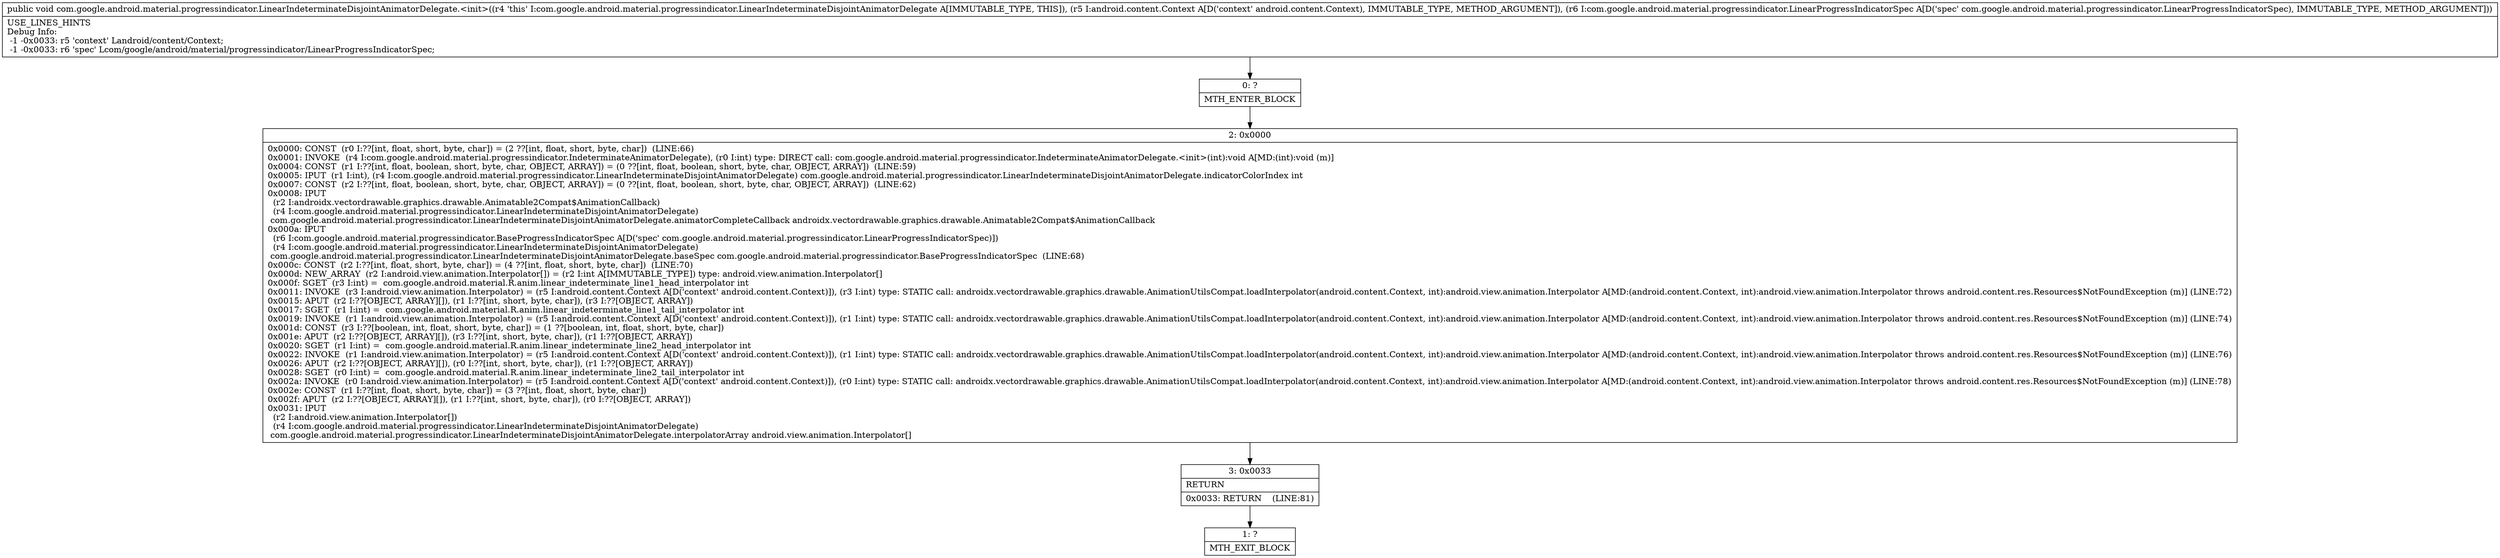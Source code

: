 digraph "CFG forcom.google.android.material.progressindicator.LinearIndeterminateDisjointAnimatorDelegate.\<init\>(Landroid\/content\/Context;Lcom\/google\/android\/material\/progressindicator\/LinearProgressIndicatorSpec;)V" {
Node_0 [shape=record,label="{0\:\ ?|MTH_ENTER_BLOCK\l}"];
Node_2 [shape=record,label="{2\:\ 0x0000|0x0000: CONST  (r0 I:??[int, float, short, byte, char]) = (2 ??[int, float, short, byte, char])  (LINE:66)\l0x0001: INVOKE  (r4 I:com.google.android.material.progressindicator.IndeterminateAnimatorDelegate), (r0 I:int) type: DIRECT call: com.google.android.material.progressindicator.IndeterminateAnimatorDelegate.\<init\>(int):void A[MD:(int):void (m)]\l0x0004: CONST  (r1 I:??[int, float, boolean, short, byte, char, OBJECT, ARRAY]) = (0 ??[int, float, boolean, short, byte, char, OBJECT, ARRAY])  (LINE:59)\l0x0005: IPUT  (r1 I:int), (r4 I:com.google.android.material.progressindicator.LinearIndeterminateDisjointAnimatorDelegate) com.google.android.material.progressindicator.LinearIndeterminateDisjointAnimatorDelegate.indicatorColorIndex int \l0x0007: CONST  (r2 I:??[int, float, boolean, short, byte, char, OBJECT, ARRAY]) = (0 ??[int, float, boolean, short, byte, char, OBJECT, ARRAY])  (LINE:62)\l0x0008: IPUT  \l  (r2 I:androidx.vectordrawable.graphics.drawable.Animatable2Compat$AnimationCallback)\l  (r4 I:com.google.android.material.progressindicator.LinearIndeterminateDisjointAnimatorDelegate)\l com.google.android.material.progressindicator.LinearIndeterminateDisjointAnimatorDelegate.animatorCompleteCallback androidx.vectordrawable.graphics.drawable.Animatable2Compat$AnimationCallback \l0x000a: IPUT  \l  (r6 I:com.google.android.material.progressindicator.BaseProgressIndicatorSpec A[D('spec' com.google.android.material.progressindicator.LinearProgressIndicatorSpec)])\l  (r4 I:com.google.android.material.progressindicator.LinearIndeterminateDisjointAnimatorDelegate)\l com.google.android.material.progressindicator.LinearIndeterminateDisjointAnimatorDelegate.baseSpec com.google.android.material.progressindicator.BaseProgressIndicatorSpec  (LINE:68)\l0x000c: CONST  (r2 I:??[int, float, short, byte, char]) = (4 ??[int, float, short, byte, char])  (LINE:70)\l0x000d: NEW_ARRAY  (r2 I:android.view.animation.Interpolator[]) = (r2 I:int A[IMMUTABLE_TYPE]) type: android.view.animation.Interpolator[] \l0x000f: SGET  (r3 I:int) =  com.google.android.material.R.anim.linear_indeterminate_line1_head_interpolator int \l0x0011: INVOKE  (r3 I:android.view.animation.Interpolator) = (r5 I:android.content.Context A[D('context' android.content.Context)]), (r3 I:int) type: STATIC call: androidx.vectordrawable.graphics.drawable.AnimationUtilsCompat.loadInterpolator(android.content.Context, int):android.view.animation.Interpolator A[MD:(android.content.Context, int):android.view.animation.Interpolator throws android.content.res.Resources$NotFoundException (m)] (LINE:72)\l0x0015: APUT  (r2 I:??[OBJECT, ARRAY][]), (r1 I:??[int, short, byte, char]), (r3 I:??[OBJECT, ARRAY]) \l0x0017: SGET  (r1 I:int) =  com.google.android.material.R.anim.linear_indeterminate_line1_tail_interpolator int \l0x0019: INVOKE  (r1 I:android.view.animation.Interpolator) = (r5 I:android.content.Context A[D('context' android.content.Context)]), (r1 I:int) type: STATIC call: androidx.vectordrawable.graphics.drawable.AnimationUtilsCompat.loadInterpolator(android.content.Context, int):android.view.animation.Interpolator A[MD:(android.content.Context, int):android.view.animation.Interpolator throws android.content.res.Resources$NotFoundException (m)] (LINE:74)\l0x001d: CONST  (r3 I:??[boolean, int, float, short, byte, char]) = (1 ??[boolean, int, float, short, byte, char]) \l0x001e: APUT  (r2 I:??[OBJECT, ARRAY][]), (r3 I:??[int, short, byte, char]), (r1 I:??[OBJECT, ARRAY]) \l0x0020: SGET  (r1 I:int) =  com.google.android.material.R.anim.linear_indeterminate_line2_head_interpolator int \l0x0022: INVOKE  (r1 I:android.view.animation.Interpolator) = (r5 I:android.content.Context A[D('context' android.content.Context)]), (r1 I:int) type: STATIC call: androidx.vectordrawable.graphics.drawable.AnimationUtilsCompat.loadInterpolator(android.content.Context, int):android.view.animation.Interpolator A[MD:(android.content.Context, int):android.view.animation.Interpolator throws android.content.res.Resources$NotFoundException (m)] (LINE:76)\l0x0026: APUT  (r2 I:??[OBJECT, ARRAY][]), (r0 I:??[int, short, byte, char]), (r1 I:??[OBJECT, ARRAY]) \l0x0028: SGET  (r0 I:int) =  com.google.android.material.R.anim.linear_indeterminate_line2_tail_interpolator int \l0x002a: INVOKE  (r0 I:android.view.animation.Interpolator) = (r5 I:android.content.Context A[D('context' android.content.Context)]), (r0 I:int) type: STATIC call: androidx.vectordrawable.graphics.drawable.AnimationUtilsCompat.loadInterpolator(android.content.Context, int):android.view.animation.Interpolator A[MD:(android.content.Context, int):android.view.animation.Interpolator throws android.content.res.Resources$NotFoundException (m)] (LINE:78)\l0x002e: CONST  (r1 I:??[int, float, short, byte, char]) = (3 ??[int, float, short, byte, char]) \l0x002f: APUT  (r2 I:??[OBJECT, ARRAY][]), (r1 I:??[int, short, byte, char]), (r0 I:??[OBJECT, ARRAY]) \l0x0031: IPUT  \l  (r2 I:android.view.animation.Interpolator[])\l  (r4 I:com.google.android.material.progressindicator.LinearIndeterminateDisjointAnimatorDelegate)\l com.google.android.material.progressindicator.LinearIndeterminateDisjointAnimatorDelegate.interpolatorArray android.view.animation.Interpolator[] \l}"];
Node_3 [shape=record,label="{3\:\ 0x0033|RETURN\l|0x0033: RETURN    (LINE:81)\l}"];
Node_1 [shape=record,label="{1\:\ ?|MTH_EXIT_BLOCK\l}"];
MethodNode[shape=record,label="{public void com.google.android.material.progressindicator.LinearIndeterminateDisjointAnimatorDelegate.\<init\>((r4 'this' I:com.google.android.material.progressindicator.LinearIndeterminateDisjointAnimatorDelegate A[IMMUTABLE_TYPE, THIS]), (r5 I:android.content.Context A[D('context' android.content.Context), IMMUTABLE_TYPE, METHOD_ARGUMENT]), (r6 I:com.google.android.material.progressindicator.LinearProgressIndicatorSpec A[D('spec' com.google.android.material.progressindicator.LinearProgressIndicatorSpec), IMMUTABLE_TYPE, METHOD_ARGUMENT]))  | USE_LINES_HINTS\lDebug Info:\l  \-1 \-0x0033: r5 'context' Landroid\/content\/Context;\l  \-1 \-0x0033: r6 'spec' Lcom\/google\/android\/material\/progressindicator\/LinearProgressIndicatorSpec;\l}"];
MethodNode -> Node_0;Node_0 -> Node_2;
Node_2 -> Node_3;
Node_3 -> Node_1;
}

